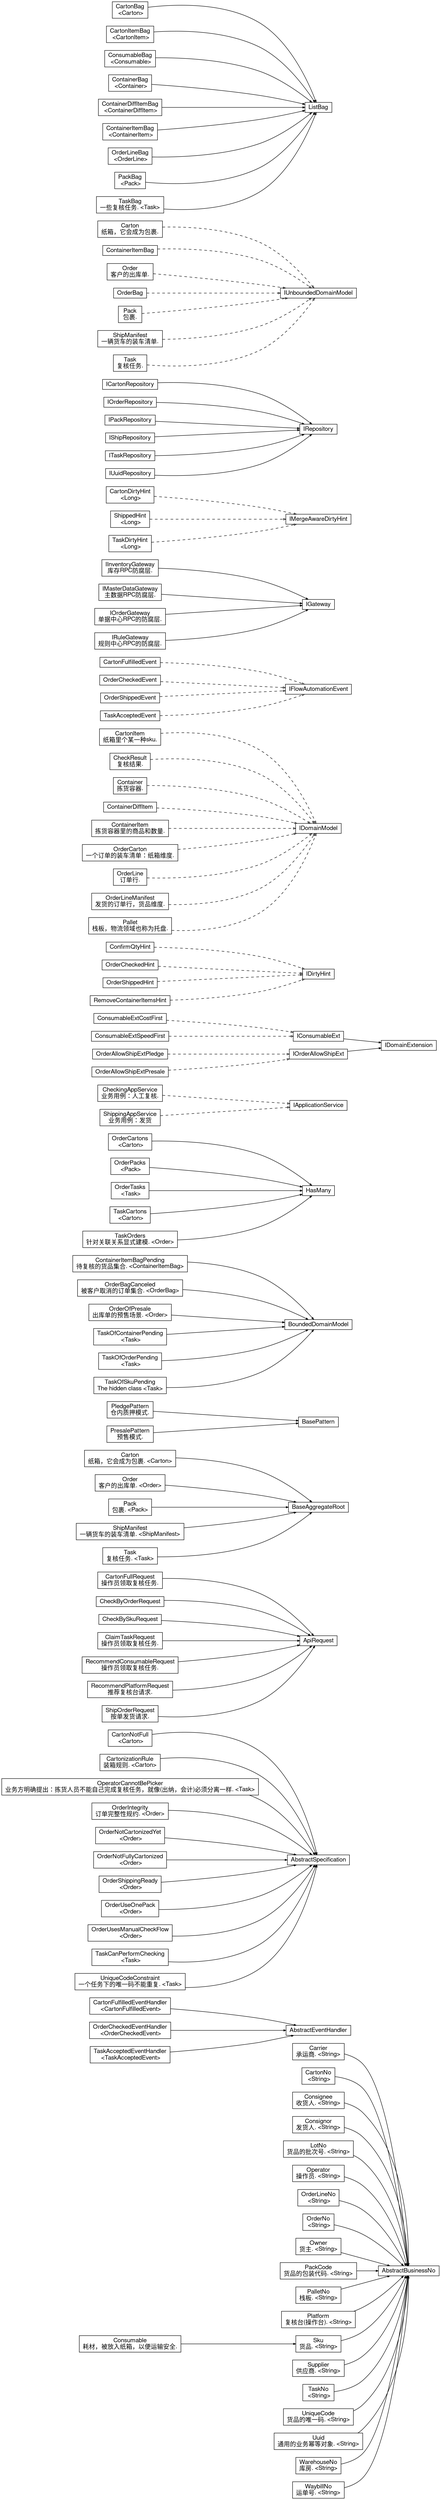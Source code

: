 digraph G {
fontname="Helvetica,Arial,sans-serif"
node [fontname="Helvetica,Arial,sans-serif"]
edge [fontname="Helvetica,Arial,sans-serif"]
rankdir="LR"
node [shape=box, height=0.25]
edge [fontsize=8 arrowsize=0.5]
"Carrier
承运商. <String>" -> "AbstractBusinessNo" 
"CartonNo
 <String>" -> "AbstractBusinessNo" 
"Consignee
收货人. <String>" -> "AbstractBusinessNo" 
"Consignor
发货人. <String>" -> "AbstractBusinessNo" 
"LotNo
货品的批次号. <String>" -> "AbstractBusinessNo" 
"Operator
操作员. <String>" -> "AbstractBusinessNo" 
"OrderLineNo
 <String>" -> "AbstractBusinessNo" 
"OrderNo
 <String>" -> "AbstractBusinessNo" 
"Owner
货主. <String>" -> "AbstractBusinessNo" 
"PackCode
货品的包装代码. <String>" -> "AbstractBusinessNo" 
"PalletNo
栈板. <String>" -> "AbstractBusinessNo" 
"Platform
复核台(操作台). <String>" -> "AbstractBusinessNo" 
"Sku
货品. <String>" -> "AbstractBusinessNo" 
"Supplier
供应商. <String>" -> "AbstractBusinessNo" 
"TaskNo
 <String>" -> "AbstractBusinessNo" 
"UniqueCode
货品的唯一码. <String>" -> "AbstractBusinessNo" 
"Uuid
通用的业务幂等对象. <String>" -> "AbstractBusinessNo" 
"WarehouseNo
库房. <String>" -> "AbstractBusinessNo" 
"WaybillNo
运单号. <String>" -> "AbstractBusinessNo" 
"CartonFulfilledEventHandler
 <CartonFulfilledEvent>" -> "AbstractEventHandler" 
"OrderCheckedEventHandler
 <OrderCheckedEvent>" -> "AbstractEventHandler" 
"TaskAcceptedEventHandler
 <TaskAcceptedEvent>" -> "AbstractEventHandler" 
"CartonNotFull
 <Carton>" -> "AbstractSpecification" 
"CartonizationRule
装箱规则. <Carton>" -> "AbstractSpecification" 
"OperatorCannotBePicker
业务方明确提出：拣货人员不能自己完成复核任务，就像(出纳，会计)必须分离一样. <Task>" -> "AbstractSpecification" 
"OrderIntegrity
订单完整性规约. <Order>" -> "AbstractSpecification" 
"OrderNotCartonizedYet
 <Order>" -> "AbstractSpecification" 
"OrderNotFullyCartonized
 <Order>" -> "AbstractSpecification" 
"OrderShippingReady
 <Order>" -> "AbstractSpecification" 
"OrderUseOnePack
 <Order>" -> "AbstractSpecification" 
"OrderUsesManualCheckFlow
 <Order>" -> "AbstractSpecification" 
"TaskCanPerformChecking
 <Task>" -> "AbstractSpecification" 
"UniqueCodeConstraint
一个任务下的唯一码不能重复. <Task>" -> "AbstractSpecification" 
"CartonFullRequest
操作员领取复核任务." -> "ApiRequest" 
"CheckByOrderRequest" -> "ApiRequest" 
"CheckBySkuRequest" -> "ApiRequest" 
"ClaimTaskRequest
操作员领取复核任务." -> "ApiRequest" 
"RecommendConsumableRequest
操作员领取复核任务." -> "ApiRequest" 
"RecommendPlatformRequest
推荐复核台请求." -> "ApiRequest" 
"ShipOrderRequest
按单发货请求." -> "ApiRequest" 
"Carton
纸箱，它会成为包裹. <Carton>" -> "BaseAggregateRoot" 
"Order
客户的出库单. <Order>" -> "BaseAggregateRoot" 
"Pack
包裹. <Pack>" -> "BaseAggregateRoot" 
"ShipManifest
一辆货车的装车清单. <ShipManifest>" -> "BaseAggregateRoot" 
"Task
复核任务. <Task>" -> "BaseAggregateRoot" 
"PledgePattern
仓内质押模式." -> "BasePattern" 
"PresalePattern
预售模式." -> "BasePattern" 
"ContainerItemBagPending
待复核的货品集合. <ContainerItemBag>" -> "BoundedDomainModel" 
"OrderBagCanceled
被客户取消的订单集合. <OrderBag>" -> "BoundedDomainModel" 
"OrderOfPresale
出库单的预售场景. <Order>" -> "BoundedDomainModel" 
"TaskOfContainerPending
 <Task>" -> "BoundedDomainModel" 
"TaskOfOrderPending
 <Task>" -> "BoundedDomainModel" 
"TaskOfSkuPending
The hidden class <Task>" -> "BoundedDomainModel" 
"OrderCartons
 <Carton>" -> "HasMany" 
"OrderPacks
 <Pack>" -> "HasMany" 
"OrderTasks
 <Task>" -> "HasMany" 
"TaskCartons
 <Carton>" -> "HasMany" 
"TaskOrders
针对关联关系显式建模. <Order>" -> "HasMany" 
"CheckingAppService
业务用例：人工复核." -> "IApplicationService"  [arrowhead=empty style=dashed]
"ShippingAppService
业务用例：发货" -> "IApplicationService"  [arrowhead=empty style=dashed]
"ConsumableExtCostFirst" -> "IConsumableExt"  [arrowhead=empty style=dashed]
"ConsumableExtSpeedFirst" -> "IConsumableExt"  [arrowhead=empty style=dashed]
"ConfirmQtyHint" -> "IDirtyHint"  [arrowhead=empty style=dashed]
"OrderCheckedHint" -> "IDirtyHint"  [arrowhead=empty style=dashed]
"OrderShippedHint" -> "IDirtyHint"  [arrowhead=empty style=dashed]
"RemoveContainerItemsHint" -> "IDirtyHint"  [arrowhead=empty style=dashed]
"IConsumableExt" -> "IDomainExtension" 
"IOrderAllowShipExt" -> "IDomainExtension" 
"CartonItem
纸箱里个某一种sku." -> "IDomainModel"  [arrowhead=empty style=dashed]
"CheckResult
复核结果." -> "IDomainModel"  [arrowhead=empty style=dashed]
"Container
拣货容器." -> "IDomainModel"  [arrowhead=empty style=dashed]
"ContainerDiffItem" -> "IDomainModel"  [arrowhead=empty style=dashed]
"ContainerItem
拣货容器里的商品和数量." -> "IDomainModel"  [arrowhead=empty style=dashed]
"OrderCarton
一个订单的装车清单：纸箱维度." -> "IDomainModel"  [arrowhead=empty style=dashed]
"OrderLine
订单行." -> "IDomainModel"  [arrowhead=empty style=dashed]
"OrderLineManifest
发货的订单行，货品维度." -> "IDomainModel"  [arrowhead=empty style=dashed]
"Pallet
栈板，物流领域也称为托盘." -> "IDomainModel"  [arrowhead=empty style=dashed]
"CartonFulfilledEvent" -> "IFlowAutomationEvent"  [arrowhead=empty style=dashed]
"OrderCheckedEvent" -> "IFlowAutomationEvent"  [arrowhead=empty style=dashed]
"OrderShippedEvent" -> "IFlowAutomationEvent"  [arrowhead=empty style=dashed]
"TaskAcceptedEvent" -> "IFlowAutomationEvent"  [arrowhead=empty style=dashed]
"IInventoryGateway
库存RPC防腐层." -> "IGateway" 
"IMasterDataGateway
主数据RPC防腐层." -> "IGateway" 
"IOrderGateway
单据中心RPC的防腐层." -> "IGateway" 
"IRuleGateway
规则中心RPC的防腐层." -> "IGateway" 
"CartonDirtyHint
 <Long>" -> "IMergeAwareDirtyHint"  [arrowhead=empty style=dashed]
"ShippedHint
 <Long>" -> "IMergeAwareDirtyHint"  [arrowhead=empty style=dashed]
"TaskDirtyHint
 <Long>" -> "IMergeAwareDirtyHint"  [arrowhead=empty style=dashed]
"OrderAllowShipExtPledge" -> "IOrderAllowShipExt"  [arrowhead=empty style=dashed]
"OrderAllowShipExtPresale" -> "IOrderAllowShipExt"  [arrowhead=empty style=dashed]
"ICartonRepository" -> "IRepository" 
"IOrderRepository" -> "IRepository" 
"IPackRepository" -> "IRepository" 
"IShipRepository" -> "IRepository" 
"ITaskRepository" -> "IRepository" 
"IUuidRepository" -> "IRepository" 
"Carton
纸箱，它会成为包裹." -> "IUnboundedDomainModel"  [arrowhead=empty style=dashed]
"ContainerItemBag" -> "IUnboundedDomainModel"  [arrowhead=empty style=dashed]
"Order
客户的出库单." -> "IUnboundedDomainModel"  [arrowhead=empty style=dashed]
"OrderBag" -> "IUnboundedDomainModel"  [arrowhead=empty style=dashed]
"Pack
包裹." -> "IUnboundedDomainModel"  [arrowhead=empty style=dashed]
"ShipManifest
一辆货车的装车清单." -> "IUnboundedDomainModel"  [arrowhead=empty style=dashed]
"Task
复核任务." -> "IUnboundedDomainModel"  [arrowhead=empty style=dashed]
"CartonBag
 <Carton>" -> "ListBag" 
"CartonItemBag
 <CartonItem>" -> "ListBag" 
"ConsumableBag
 <Consumable>" -> "ListBag" 
"ContainerBag
 <Container>" -> "ListBag" 
"ContainerDiffItemBag
 <ContainerDiffItem>" -> "ListBag" 
"ContainerItemBag
 <ContainerItem>" -> "ListBag" 
"OrderLineBag
 <OrderLine>" -> "ListBag" 
"PackBag
 <Pack>" -> "ListBag" 
"TaskBag
一些复核任务. <Task>" -> "ListBag" 
"Consumable
耗材，被放入纸箱，以便运输安全." -> "Sku
货品. <String>" 
}